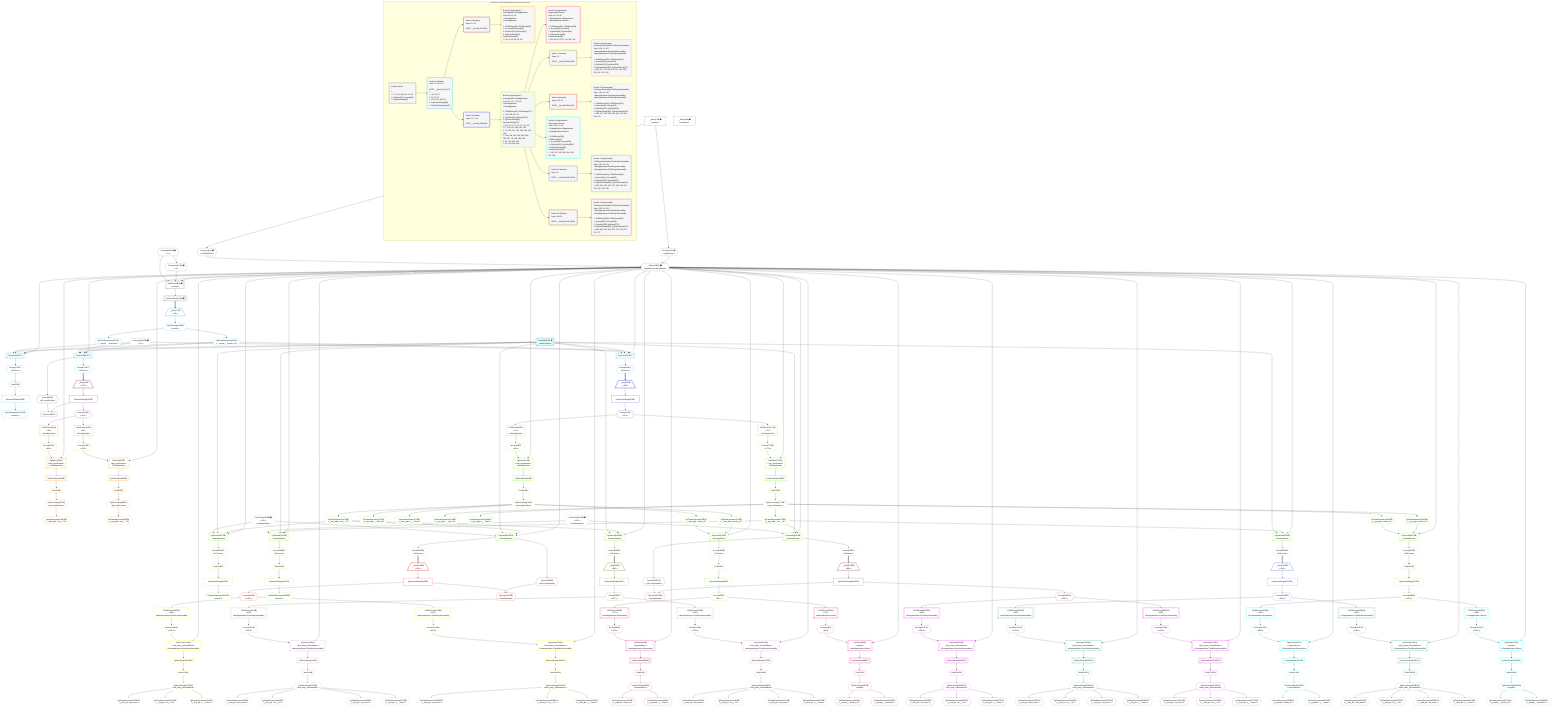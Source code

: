%%{init: {'themeVariables': { 'fontSize': '12px'}}}%%
graph TD
    classDef path fill:#eee,stroke:#000,color:#000
    classDef plan fill:#fff,stroke-width:1px,color:#000
    classDef itemplan fill:#fff,stroke-width:2px,color:#000
    classDef unbatchedplan fill:#dff,stroke-width:1px,color:#000
    classDef sideeffectplan fill:#fcc,stroke-width:2px,color:#000
    classDef bucket fill:#f6f6f6,color:#000,stroke-width:2px,text-align:left


    %% plan dependencies
    PgSelect15[["PgSelect[15∈0] ➊<br />ᐸpeopleᐳ"]]:::plan
    Object12{{"Object[12∈0] ➊<br />ᐸ{pgSettings,withPgClient}ᐳ"}}:::plan
    Connection13{{"Connection[13∈0] ➊<br />ᐸ9ᐳ"}}:::plan
    Constant289{{"Constant[289∈0] ➊<br />ᐸ4ᐳ"}}:::plan
    Object12 -->|rejectNull| PgSelect15
    Connection13 & Constant289 --> PgSelect15
    Constant289 --> Connection13
    Connection25{{"Connection[25∈0] ➊<br />ᐸ21ᐳ"}}:::plan
    Access10{{"Access[10∈0] ➊<br />ᐸ2.pgSettingsᐳ"}}:::plan
    Access11{{"Access[11∈0] ➊<br />ᐸ2.withPgClientᐳ"}}:::plan
    Access10 & Access11 --> Object12
    __Value2["__Value[2∈0] ➊<br />ᐸcontextᐳ"]:::plan
    __Value2 --> Access10
    __Value2 --> Access11
    PgSelectRows16[["PgSelectRows[16∈0] ➊"]]:::plan
    PgSelect15 --> PgSelectRows16
    Lambda26[["Lambda[26∈0] ➊<br />ᐸlimitToTypesᐳ"]]:::unbatchedplan
    __Value4["__Value[4∈0] ➊<br />ᐸrootValueᐳ"]:::plan
    PgUnionAll32[["PgUnionAll[32∈1]"]]:::plan
    PgClassExpression19{{"PgClassExpression[19∈1]<br />ᐸ__people__.”person_id”ᐳ"}}:::plan
    Object12 & PgClassExpression19 & Lambda26 & Connection25 --> PgUnionAll32
    PgUnionAll57[["PgUnionAll[57∈1]"]]:::plan
    Object12 & PgClassExpression19 & Lambda26 & Connection25 --> PgUnionAll57
    PgUnionAll27[["PgUnionAll[27∈1]"]]:::plan
    Object12 & PgClassExpression19 & Lambda26 & Connection25 --> PgUnionAll27
    __Item17[/"__Item[17∈1]<br />ᐸ16ᐳ"\]:::itemplan
    PgSelectRows16 ==> __Item17
    PgSelectSingle18{{"PgSelectSingle[18∈1]<br />ᐸpeopleᐳ"}}:::plan
    __Item17 --> PgSelectSingle18
    PgSelectSingle18 --> PgClassExpression19
    PgClassExpression20{{"PgClassExpression[20∈1]<br />ᐸ__people__.”username”ᐳ"}}:::plan
    PgSelectSingle18 --> PgClassExpression20
    First28{{"First[28∈1]"}}:::plan
    Access278{{"Access[278∈1]<br />ᐸ27.itemsᐳ"}}:::plan
    Access278 --> First28
    PgUnionAllSingle30["PgUnionAllSingle[30∈1]"]:::plan
    First28 --> PgUnionAllSingle30
    PgClassExpression31{{"PgClassExpression[31∈1]<br />ᐸcount(*)ᐳ"}}:::plan
    PgUnionAllSingle30 --> PgClassExpression31
    PgUnionAll27 --> Access278
    Access279{{"Access[279∈1]<br />ᐸ32.itemsᐳ"}}:::plan
    PgUnionAll32 --> Access279
    Access288{{"Access[288∈1]<br />ᐸ57.itemsᐳ"}}:::plan
    PgUnionAll57 --> Access288
    PgCursor37{{"PgCursor[37∈2]"}}:::plan
    PgUnionAllSingle35["PgUnionAllSingle[35∈2]"]:::plan
    Access36{{"Access[36∈2]<br />ᐸ32.cursorDetailsᐳ"}}:::plan
    PgUnionAllSingle35 & Access36 --> PgCursor37
    __Item34[/"__Item[34∈2]<br />ᐸ279ᐳ"\]:::itemplan
    Access279 ==> __Item34
    __Item34 --> PgUnionAllSingle35
    PgUnionAll32 --> Access36
    Access38{{"Access[38∈2]<br />ᐸ35.1ᐳ"}}:::plan
    PgUnionAllSingle35 --> Access38
    PgSelect41[["PgSelect[41∈3]<br />ᐸaws_applicationsᐳ<br />ᐳAwsApplication"]]:::plan
    Access40{{"Access[40∈3]<br />ᐸ39.0ᐳ"}}:::plan
    Object12 & Access40 --> PgSelect41
    PgSelect51[["PgSelect[51∈3]<br />ᐸgcp_applicationsᐳ<br />ᐳGcpApplication"]]:::plan
    Access50{{"Access[50∈3]<br />ᐸ49.0ᐳ"}}:::plan
    Object12 & Access50 --> PgSelect51
    JSONParse39[["JSONParse[39∈3]<br />ᐸ38ᐳ<br />ᐳAwsApplication"]]:::plan
    Access38 --> JSONParse39
    JSONParse39 --> Access40
    First45{{"First[45∈3]"}}:::plan
    PgSelectRows46[["PgSelectRows[46∈3]"]]:::plan
    PgSelectRows46 --> First45
    PgSelect41 --> PgSelectRows46
    PgSelectSingle47{{"PgSelectSingle[47∈3]<br />ᐸaws_applicationsᐳ"}}:::plan
    First45 --> PgSelectSingle47
    PgClassExpression48{{"PgClassExpression[48∈3]<br />ᐸ__aws_appl...ons__.”id”ᐳ"}}:::plan
    PgSelectSingle47 --> PgClassExpression48
    JSONParse49[["JSONParse[49∈3]<br />ᐸ38ᐳ<br />ᐳGcpApplication"]]:::plan
    Access38 --> JSONParse49
    JSONParse49 --> Access50
    First53{{"First[53∈3]"}}:::plan
    PgSelectRows54[["PgSelectRows[54∈3]"]]:::plan
    PgSelectRows54 --> First53
    PgSelect51 --> PgSelectRows54
    PgSelectSingle55{{"PgSelectSingle[55∈3]<br />ᐸgcp_applicationsᐳ"}}:::plan
    First53 --> PgSelectSingle55
    PgClassExpression56{{"PgClassExpression[56∈3]<br />ᐸ__gcp_appl...ons__.”id”ᐳ"}}:::plan
    PgSelectSingle55 --> PgClassExpression56
    __Item59[/"__Item[59∈4]<br />ᐸ288ᐳ"\]:::itemplan
    Access288 ==> __Item59
    PgUnionAllSingle60["PgUnionAllSingle[60∈4]"]:::plan
    __Item59 --> PgUnionAllSingle60
    Access61{{"Access[61∈4]<br />ᐸ60.1ᐳ"}}:::plan
    PgUnionAllSingle60 --> Access61
    PgUnionAll142[["PgUnionAll[142∈5]<br />ᐳAwsApplication"]]:::plan
    PgClassExpression72{{"PgClassExpression[72∈5]<br />ᐸ__aws_appl...ons__.”id”ᐳ"}}:::plan
    Connection135{{"Connection[135∈5] ➊<br />ᐸ133ᐳ<br />ᐳAwsApplication"}}:::plan
    Object12 & PgClassExpression72 & Lambda26 & Connection135 --> PgUnionAll142
    PgUnionAll249[["PgUnionAll[249∈5]<br />ᐳGcpApplication"]]:::plan
    PgClassExpression179{{"PgClassExpression[179∈5]<br />ᐸ__gcp_appl...ons__.”id”ᐳ"}}:::plan
    Connection242{{"Connection[242∈5] ➊<br />ᐸ240ᐳ<br />ᐳGcpApplication"}}:::plan
    Object12 & PgClassExpression179 & Lambda26 & Connection242 --> PgUnionAll249
    PgUnionAll102[["PgUnionAll[102∈5]<br />ᐳAwsApplication"]]:::plan
    Object12 & PgClassExpression72 & Lambda26 --> PgUnionAll102
    PgUnionAll209[["PgUnionAll[209∈5]<br />ᐳGcpApplication"]]:::plan
    Object12 & PgClassExpression179 & Lambda26 --> PgUnionAll209
    PgUnionAll137[["PgUnionAll[137∈5]<br />ᐳAwsApplication"]]:::plan
    Object12 & PgClassExpression72 & Lambda26 & Connection135 --> PgUnionAll137
    PgUnionAll244[["PgUnionAll[244∈5]<br />ᐳGcpApplication"]]:::plan
    Object12 & PgClassExpression179 & Lambda26 & Connection242 --> PgUnionAll244
    PgUnionAll76[["PgUnionAll[76∈5]<br />ᐳAwsApplication"]]:::plan
    PgClassExpression74{{"PgClassExpression[74∈5]<br />ᐸ__aws_appl...person_id”ᐳ"}}:::plan
    PgClassExpression75{{"PgClassExpression[75∈5]<br />ᐸ__aws_appl...zation_id”ᐳ"}}:::plan
    Object12 & PgClassExpression74 & PgClassExpression75 --> PgUnionAll76
    PgUnionAll183[["PgUnionAll[183∈5]<br />ᐳGcpApplication"]]:::plan
    PgClassExpression181{{"PgClassExpression[181∈5]<br />ᐸ__gcp_appl...person_id”ᐳ"}}:::plan
    PgClassExpression182{{"PgClassExpression[182∈5]<br />ᐸ__gcp_appl...zation_id”ᐳ"}}:::plan
    Object12 & PgClassExpression181 & PgClassExpression182 --> PgUnionAll183
    PgSelect64[["PgSelect[64∈5]<br />ᐸaws_applicationsᐳ<br />ᐳAwsApplication"]]:::plan
    Access63{{"Access[63∈5]<br />ᐸ62.0ᐳ"}}:::plan
    Object12 & Access63 --> PgSelect64
    PgSelect173[["PgSelect[173∈5]<br />ᐸgcp_applicationsᐳ<br />ᐳGcpApplication"]]:::plan
    Access172{{"Access[172∈5]<br />ᐸ171.0ᐳ"}}:::plan
    Object12 & Access172 --> PgSelect173
    JSONParse62[["JSONParse[62∈5]<br />ᐸ61ᐳ<br />ᐳAwsApplication"]]:::plan
    Access61 --> JSONParse62
    JSONParse62 --> Access63
    First68{{"First[68∈5]"}}:::plan
    PgSelectRows69[["PgSelectRows[69∈5]"]]:::plan
    PgSelectRows69 --> First68
    PgSelect64 --> PgSelectRows69
    PgSelectSingle70{{"PgSelectSingle[70∈5]<br />ᐸaws_applicationsᐳ"}}:::plan
    First68 --> PgSelectSingle70
    PgClassExpression71{{"PgClassExpression[71∈5]<br />ᐸ__aws_appl..._.”aws_id”ᐳ"}}:::plan
    PgSelectSingle70 --> PgClassExpression71
    PgSelectSingle70 --> PgClassExpression72
    PgClassExpression73{{"PgClassExpression[73∈5]<br />ᐸ__aws_appl...s__.”name”ᐳ"}}:::plan
    PgSelectSingle70 --> PgClassExpression73
    PgSelectSingle70 --> PgClassExpression74
    PgSelectSingle70 --> PgClassExpression75
    First78{{"First[78∈5]"}}:::plan
    Access283{{"Access[283∈5]<br />ᐸ76.itemsᐳ"}}:::plan
    Access283 --> First78
    PgUnionAllSingle80["PgUnionAllSingle[80∈5]"]:::plan
    First78 --> PgUnionAllSingle80
    Access81{{"Access[81∈5]<br />ᐸ80.1ᐳ"}}:::plan
    PgUnionAllSingle80 --> Access81
    First138{{"First[138∈5]"}}:::plan
    Access281{{"Access[281∈5]<br />ᐸ137.itemsᐳ"}}:::plan
    Access281 --> First138
    PgUnionAllSingle140["PgUnionAllSingle[140∈5]"]:::plan
    First138 --> PgUnionAllSingle140
    PgClassExpression141{{"PgClassExpression[141∈5]<br />ᐸcount(*)ᐳ"}}:::plan
    PgUnionAllSingle140 --> PgClassExpression141
    JSONParse171[["JSONParse[171∈5]<br />ᐸ61ᐳ<br />ᐳGcpApplication"]]:::plan
    Access61 --> JSONParse171
    JSONParse171 --> Access172
    First175{{"First[175∈5]"}}:::plan
    PgSelectRows176[["PgSelectRows[176∈5]"]]:::plan
    PgSelectRows176 --> First175
    PgSelect173 --> PgSelectRows176
    PgSelectSingle177{{"PgSelectSingle[177∈5]<br />ᐸgcp_applicationsᐳ"}}:::plan
    First175 --> PgSelectSingle177
    PgClassExpression178{{"PgClassExpression[178∈5]<br />ᐸ__gcp_appl..._.”gcp_id”ᐳ"}}:::plan
    PgSelectSingle177 --> PgClassExpression178
    PgSelectSingle177 --> PgClassExpression179
    PgClassExpression180{{"PgClassExpression[180∈5]<br />ᐸ__gcp_appl...s__.”name”ᐳ"}}:::plan
    PgSelectSingle177 --> PgClassExpression180
    PgSelectSingle177 --> PgClassExpression181
    PgSelectSingle177 --> PgClassExpression182
    First185{{"First[185∈5]"}}:::plan
    Access287{{"Access[287∈5]<br />ᐸ183.itemsᐳ"}}:::plan
    Access287 --> First185
    PgUnionAllSingle187["PgUnionAllSingle[187∈5]"]:::plan
    First185 --> PgUnionAllSingle187
    Access188{{"Access[188∈5]<br />ᐸ187.1ᐳ"}}:::plan
    PgUnionAllSingle187 --> Access188
    First245{{"First[245∈5]"}}:::plan
    Access285{{"Access[285∈5]<br />ᐸ244.itemsᐳ"}}:::plan
    Access285 --> First245
    PgUnionAllSingle247["PgUnionAllSingle[247∈5]"]:::plan
    First245 --> PgUnionAllSingle247
    PgClassExpression248{{"PgClassExpression[248∈5]<br />ᐸcount(*)ᐳ"}}:::plan
    PgUnionAllSingle247 --> PgClassExpression248
    Access280{{"Access[280∈5]<br />ᐸ102.itemsᐳ"}}:::plan
    PgUnionAll102 --> Access280
    PgUnionAll137 --> Access281
    Access282{{"Access[282∈5]<br />ᐸ142.itemsᐳ"}}:::plan
    PgUnionAll142 --> Access282
    PgUnionAll76 --> Access283
    Access284{{"Access[284∈5]<br />ᐸ209.itemsᐳ"}}:::plan
    PgUnionAll209 --> Access284
    PgUnionAll244 --> Access285
    Access286{{"Access[286∈5]<br />ᐸ249.itemsᐳ"}}:::plan
    PgUnionAll249 --> Access286
    PgUnionAll183 --> Access287
    PgSelect84[["PgSelect[84∈6]<br />ᐸorganizationsᐳ<br />ᐳAwsApplicationᐳOrganization"]]:::plan
    Access83{{"Access[83∈6]<br />ᐸ82.0ᐳ"}}:::plan
    Object12 & Access83 --> PgSelect84
    PgSelect95[["PgSelect[95∈6]<br />ᐸpeopleᐳ<br />ᐳAwsApplicationᐳPerson"]]:::plan
    Access94{{"Access[94∈6]<br />ᐸ93.0ᐳ"}}:::plan
    Object12 & Access94 --> PgSelect95
    JSONParse82[["JSONParse[82∈6]<br />ᐸ81ᐳ<br />ᐳAwsApplicationᐳOrganization"]]:::plan
    Access81 --> JSONParse82
    JSONParse82 --> Access83
    First88{{"First[88∈6]"}}:::plan
    PgSelectRows89[["PgSelectRows[89∈6]"]]:::plan
    PgSelectRows89 --> First88
    PgSelect84 --> PgSelectRows89
    PgSelectSingle90{{"PgSelectSingle[90∈6]<br />ᐸorganizationsᐳ"}}:::plan
    First88 --> PgSelectSingle90
    PgClassExpression91{{"PgClassExpression[91∈6]<br />ᐸ__organiza...zation_id”ᐳ"}}:::plan
    PgSelectSingle90 --> PgClassExpression91
    PgClassExpression92{{"PgClassExpression[92∈6]<br />ᐸ__organiza...s__.”name”ᐳ"}}:::plan
    PgSelectSingle90 --> PgClassExpression92
    JSONParse93[["JSONParse[93∈6]<br />ᐸ81ᐳ<br />ᐳAwsApplicationᐳPerson"]]:::plan
    Access81 --> JSONParse93
    JSONParse93 --> Access94
    First97{{"First[97∈6]"}}:::plan
    PgSelectRows98[["PgSelectRows[98∈6]"]]:::plan
    PgSelectRows98 --> First97
    PgSelect95 --> PgSelectRows98
    PgSelectSingle99{{"PgSelectSingle[99∈6]<br />ᐸpeopleᐳ"}}:::plan
    First97 --> PgSelectSingle99
    PgClassExpression100{{"PgClassExpression[100∈6]<br />ᐸ__people__.”person_id”ᐳ"}}:::plan
    PgSelectSingle99 --> PgClassExpression100
    PgClassExpression101{{"PgClassExpression[101∈6]<br />ᐸ__people__.”username”ᐳ"}}:::plan
    PgSelectSingle99 --> PgClassExpression101
    __Item106[/"__Item[106∈7]<br />ᐸ280ᐳ"\]:::itemplan
    Access280 ==> __Item106
    PgUnionAllSingle107["PgUnionAllSingle[107∈7]"]:::plan
    __Item106 --> PgUnionAllSingle107
    Access108{{"Access[108∈7]<br />ᐸ107.1ᐳ"}}:::plan
    PgUnionAllSingle107 --> Access108
    PgSelect111[["PgSelect[111∈8]<br />ᐸfirst_party_vulnerabilitiesᐳ<br />ᐳAwsApplicationᐳFirstPartyVulnerability"]]:::plan
    Access110{{"Access[110∈8]<br />ᐸ109.0ᐳ"}}:::plan
    Object12 & Access110 --> PgSelect111
    PgSelect124[["PgSelect[124∈8]<br />ᐸthird_party_vulnerabilitiesᐳ<br />ᐳAwsApplicationᐳThirdPartyVulnerability"]]:::plan
    Access123{{"Access[123∈8]<br />ᐸ122.0ᐳ"}}:::plan
    Object12 & Access123 --> PgSelect124
    JSONParse109[["JSONParse[109∈8]<br />ᐸ108ᐳ<br />ᐳAwsApplicationᐳFirstPartyVulnerability"]]:::plan
    Access108 --> JSONParse109
    JSONParse109 --> Access110
    First115{{"First[115∈8]"}}:::plan
    PgSelectRows116[["PgSelectRows[116∈8]"]]:::plan
    PgSelectRows116 --> First115
    PgSelect111 --> PgSelectRows116
    PgSelectSingle117{{"PgSelectSingle[117∈8]<br />ᐸfirst_party_vulnerabilitiesᐳ"}}:::plan
    First115 --> PgSelectSingle117
    PgClassExpression118{{"PgClassExpression[118∈8]<br />ᐸ__first_pa...team_name”ᐳ"}}:::plan
    PgSelectSingle117 --> PgClassExpression118
    PgClassExpression119{{"PgClassExpression[119∈8]<br />ᐸ__first_pa...ies__.”id”ᐳ"}}:::plan
    PgSelectSingle117 --> PgClassExpression119
    PgClassExpression120{{"PgClassExpression[120∈8]<br />ᐸ__first_pa...vss_score”ᐳ"}}:::plan
    PgSelectSingle117 --> PgClassExpression120
    PgClassExpression121{{"PgClassExpression[121∈8]<br />ᐸ__first_pa...s__.”name”ᐳ"}}:::plan
    PgSelectSingle117 --> PgClassExpression121
    JSONParse122[["JSONParse[122∈8]<br />ᐸ108ᐳ<br />ᐳAwsApplicationᐳThirdPartyVulnerability"]]:::plan
    Access108 --> JSONParse122
    JSONParse122 --> Access123
    First126{{"First[126∈8]"}}:::plan
    PgSelectRows127[["PgSelectRows[127∈8]"]]:::plan
    PgSelectRows127 --> First126
    PgSelect124 --> PgSelectRows127
    PgSelectSingle128{{"PgSelectSingle[128∈8]<br />ᐸthird_party_vulnerabilitiesᐳ"}}:::plan
    First126 --> PgSelectSingle128
    PgClassExpression129{{"PgClassExpression[129∈8]<br />ᐸ__third_pa...ndor_name”ᐳ"}}:::plan
    PgSelectSingle128 --> PgClassExpression129
    PgClassExpression130{{"PgClassExpression[130∈8]<br />ᐸ__third_pa...ies__.”id”ᐳ"}}:::plan
    PgSelectSingle128 --> PgClassExpression130
    PgClassExpression131{{"PgClassExpression[131∈8]<br />ᐸ__third_pa...vss_score”ᐳ"}}:::plan
    PgSelectSingle128 --> PgClassExpression131
    PgClassExpression132{{"PgClassExpression[132∈8]<br />ᐸ__third_pa...s__.”name”ᐳ"}}:::plan
    PgSelectSingle128 --> PgClassExpression132
    PgCursor147{{"PgCursor[147∈9]<br />ᐳAwsApplication"}}:::plan
    PgUnionAllSingle145["PgUnionAllSingle[145∈9]"]:::plan
    Access146{{"Access[146∈9]<br />ᐸ142.cursorDetailsᐳ"}}:::plan
    PgUnionAllSingle145 & Access146 --> PgCursor147
    __Item144[/"__Item[144∈9]<br />ᐸ282ᐳ"\]:::itemplan
    Access282 ==> __Item144
    __Item144 --> PgUnionAllSingle145
    PgUnionAll142 --> Access146
    Access148{{"Access[148∈9]<br />ᐸ145.1ᐳ"}}:::plan
    PgUnionAllSingle145 --> Access148
    PgSelect151[["PgSelect[151∈10]<br />ᐸfirst_party_vulnerabilitiesᐳ<br />ᐳAwsApplicationᐳFirstPartyVulnerability"]]:::plan
    Access150{{"Access[150∈10]<br />ᐸ149.0ᐳ"}}:::plan
    Object12 & Access150 --> PgSelect151
    PgSelect163[["PgSelect[163∈10]<br />ᐸthird_party_vulnerabilitiesᐳ<br />ᐳAwsApplicationᐳThirdPartyVulnerability"]]:::plan
    Access162{{"Access[162∈10]<br />ᐸ161.0ᐳ"}}:::plan
    Object12 & Access162 --> PgSelect163
    JSONParse149[["JSONParse[149∈10]<br />ᐸ148ᐳ<br />ᐳAwsApplicationᐳFirstPartyVulnerability"]]:::plan
    Access148 --> JSONParse149
    JSONParse149 --> Access150
    First155{{"First[155∈10]"}}:::plan
    PgSelectRows156[["PgSelectRows[156∈10]"]]:::plan
    PgSelectRows156 --> First155
    PgSelect151 --> PgSelectRows156
    PgSelectSingle157{{"PgSelectSingle[157∈10]<br />ᐸfirst_party_vulnerabilitiesᐳ"}}:::plan
    First155 --> PgSelectSingle157
    PgClassExpression158{{"PgClassExpression[158∈10]<br />ᐸ__first_pa...vss_score”ᐳ"}}:::plan
    PgSelectSingle157 --> PgClassExpression158
    PgClassExpression159{{"PgClassExpression[159∈10]<br />ᐸ__first_pa...ies__.”id”ᐳ"}}:::plan
    PgSelectSingle157 --> PgClassExpression159
    PgClassExpression160{{"PgClassExpression[160∈10]<br />ᐸ__first_pa...s__.”name”ᐳ"}}:::plan
    PgSelectSingle157 --> PgClassExpression160
    JSONParse161[["JSONParse[161∈10]<br />ᐸ148ᐳ<br />ᐳAwsApplicationᐳThirdPartyVulnerability"]]:::plan
    Access148 --> JSONParse161
    JSONParse161 --> Access162
    First165{{"First[165∈10]"}}:::plan
    PgSelectRows166[["PgSelectRows[166∈10]"]]:::plan
    PgSelectRows166 --> First165
    PgSelect163 --> PgSelectRows166
    PgSelectSingle167{{"PgSelectSingle[167∈10]<br />ᐸthird_party_vulnerabilitiesᐳ"}}:::plan
    First165 --> PgSelectSingle167
    PgClassExpression168{{"PgClassExpression[168∈10]<br />ᐸ__third_pa...vss_score”ᐳ"}}:::plan
    PgSelectSingle167 --> PgClassExpression168
    PgClassExpression169{{"PgClassExpression[169∈10]<br />ᐸ__third_pa...ies__.”id”ᐳ"}}:::plan
    PgSelectSingle167 --> PgClassExpression169
    PgClassExpression170{{"PgClassExpression[170∈10]<br />ᐸ__third_pa...s__.”name”ᐳ"}}:::plan
    PgSelectSingle167 --> PgClassExpression170
    PgSelect191[["PgSelect[191∈11]<br />ᐸorganizationsᐳ<br />ᐳGcpApplicationᐳOrganization"]]:::plan
    Access190{{"Access[190∈11]<br />ᐸ189.0ᐳ"}}:::plan
    Object12 & Access190 --> PgSelect191
    PgSelect202[["PgSelect[202∈11]<br />ᐸpeopleᐳ<br />ᐳGcpApplicationᐳPerson"]]:::plan
    Access201{{"Access[201∈11]<br />ᐸ200.0ᐳ"}}:::plan
    Object12 & Access201 --> PgSelect202
    JSONParse189[["JSONParse[189∈11]<br />ᐸ188ᐳ<br />ᐳGcpApplicationᐳOrganization"]]:::plan
    Access188 --> JSONParse189
    JSONParse189 --> Access190
    First195{{"First[195∈11]"}}:::plan
    PgSelectRows196[["PgSelectRows[196∈11]"]]:::plan
    PgSelectRows196 --> First195
    PgSelect191 --> PgSelectRows196
    PgSelectSingle197{{"PgSelectSingle[197∈11]<br />ᐸorganizationsᐳ"}}:::plan
    First195 --> PgSelectSingle197
    PgClassExpression198{{"PgClassExpression[198∈11]<br />ᐸ__organiza...zation_id”ᐳ"}}:::plan
    PgSelectSingle197 --> PgClassExpression198
    PgClassExpression199{{"PgClassExpression[199∈11]<br />ᐸ__organiza...s__.”name”ᐳ"}}:::plan
    PgSelectSingle197 --> PgClassExpression199
    JSONParse200[["JSONParse[200∈11]<br />ᐸ188ᐳ<br />ᐳGcpApplicationᐳPerson"]]:::plan
    Access188 --> JSONParse200
    JSONParse200 --> Access201
    First204{{"First[204∈11]"}}:::plan
    PgSelectRows205[["PgSelectRows[205∈11]"]]:::plan
    PgSelectRows205 --> First204
    PgSelect202 --> PgSelectRows205
    PgSelectSingle206{{"PgSelectSingle[206∈11]<br />ᐸpeopleᐳ"}}:::plan
    First204 --> PgSelectSingle206
    PgClassExpression207{{"PgClassExpression[207∈11]<br />ᐸ__people__.”person_id”ᐳ"}}:::plan
    PgSelectSingle206 --> PgClassExpression207
    PgClassExpression208{{"PgClassExpression[208∈11]<br />ᐸ__people__.”username”ᐳ"}}:::plan
    PgSelectSingle206 --> PgClassExpression208
    __Item213[/"__Item[213∈12]<br />ᐸ284ᐳ"\]:::itemplan
    Access284 ==> __Item213
    PgUnionAllSingle214["PgUnionAllSingle[214∈12]"]:::plan
    __Item213 --> PgUnionAllSingle214
    Access215{{"Access[215∈12]<br />ᐸ214.1ᐳ"}}:::plan
    PgUnionAllSingle214 --> Access215
    PgSelect218[["PgSelect[218∈13]<br />ᐸfirst_party_vulnerabilitiesᐳ<br />ᐳGcpApplicationᐳFirstPartyVulnerability"]]:::plan
    Access217{{"Access[217∈13]<br />ᐸ216.0ᐳ"}}:::plan
    Object12 & Access217 --> PgSelect218
    PgSelect231[["PgSelect[231∈13]<br />ᐸthird_party_vulnerabilitiesᐳ<br />ᐳGcpApplicationᐳThirdPartyVulnerability"]]:::plan
    Access230{{"Access[230∈13]<br />ᐸ229.0ᐳ"}}:::plan
    Object12 & Access230 --> PgSelect231
    JSONParse216[["JSONParse[216∈13]<br />ᐸ215ᐳ<br />ᐳGcpApplicationᐳFirstPartyVulnerability"]]:::plan
    Access215 --> JSONParse216
    JSONParse216 --> Access217
    First222{{"First[222∈13]"}}:::plan
    PgSelectRows223[["PgSelectRows[223∈13]"]]:::plan
    PgSelectRows223 --> First222
    PgSelect218 --> PgSelectRows223
    PgSelectSingle224{{"PgSelectSingle[224∈13]<br />ᐸfirst_party_vulnerabilitiesᐳ"}}:::plan
    First222 --> PgSelectSingle224
    PgClassExpression225{{"PgClassExpression[225∈13]<br />ᐸ__first_pa...team_name”ᐳ"}}:::plan
    PgSelectSingle224 --> PgClassExpression225
    PgClassExpression226{{"PgClassExpression[226∈13]<br />ᐸ__first_pa...ies__.”id”ᐳ"}}:::plan
    PgSelectSingle224 --> PgClassExpression226
    PgClassExpression227{{"PgClassExpression[227∈13]<br />ᐸ__first_pa...vss_score”ᐳ"}}:::plan
    PgSelectSingle224 --> PgClassExpression227
    PgClassExpression228{{"PgClassExpression[228∈13]<br />ᐸ__first_pa...s__.”name”ᐳ"}}:::plan
    PgSelectSingle224 --> PgClassExpression228
    JSONParse229[["JSONParse[229∈13]<br />ᐸ215ᐳ<br />ᐳGcpApplicationᐳThirdPartyVulnerability"]]:::plan
    Access215 --> JSONParse229
    JSONParse229 --> Access230
    First233{{"First[233∈13]"}}:::plan
    PgSelectRows234[["PgSelectRows[234∈13]"]]:::plan
    PgSelectRows234 --> First233
    PgSelect231 --> PgSelectRows234
    PgSelectSingle235{{"PgSelectSingle[235∈13]<br />ᐸthird_party_vulnerabilitiesᐳ"}}:::plan
    First233 --> PgSelectSingle235
    PgClassExpression236{{"PgClassExpression[236∈13]<br />ᐸ__third_pa...ndor_name”ᐳ"}}:::plan
    PgSelectSingle235 --> PgClassExpression236
    PgClassExpression237{{"PgClassExpression[237∈13]<br />ᐸ__third_pa...ies__.”id”ᐳ"}}:::plan
    PgSelectSingle235 --> PgClassExpression237
    PgClassExpression238{{"PgClassExpression[238∈13]<br />ᐸ__third_pa...vss_score”ᐳ"}}:::plan
    PgSelectSingle235 --> PgClassExpression238
    PgClassExpression239{{"PgClassExpression[239∈13]<br />ᐸ__third_pa...s__.”name”ᐳ"}}:::plan
    PgSelectSingle235 --> PgClassExpression239
    PgCursor254{{"PgCursor[254∈14]<br />ᐳGcpApplication"}}:::plan
    PgUnionAllSingle252["PgUnionAllSingle[252∈14]"]:::plan
    Access253{{"Access[253∈14]<br />ᐸ249.cursorDetailsᐳ"}}:::plan
    PgUnionAllSingle252 & Access253 --> PgCursor254
    __Item251[/"__Item[251∈14]<br />ᐸ286ᐳ"\]:::itemplan
    Access286 ==> __Item251
    __Item251 --> PgUnionAllSingle252
    PgUnionAll249 --> Access253
    Access255{{"Access[255∈14]<br />ᐸ252.1ᐳ"}}:::plan
    PgUnionAllSingle252 --> Access255
    PgSelect258[["PgSelect[258∈15]<br />ᐸfirst_party_vulnerabilitiesᐳ<br />ᐳGcpApplicationᐳFirstPartyVulnerability"]]:::plan
    Access257{{"Access[257∈15]<br />ᐸ256.0ᐳ"}}:::plan
    Object12 & Access257 --> PgSelect258
    PgSelect270[["PgSelect[270∈15]<br />ᐸthird_party_vulnerabilitiesᐳ<br />ᐳGcpApplicationᐳThirdPartyVulnerability"]]:::plan
    Access269{{"Access[269∈15]<br />ᐸ268.0ᐳ"}}:::plan
    Object12 & Access269 --> PgSelect270
    JSONParse256[["JSONParse[256∈15]<br />ᐸ255ᐳ<br />ᐳGcpApplicationᐳFirstPartyVulnerability"]]:::plan
    Access255 --> JSONParse256
    JSONParse256 --> Access257
    First262{{"First[262∈15]"}}:::plan
    PgSelectRows263[["PgSelectRows[263∈15]"]]:::plan
    PgSelectRows263 --> First262
    PgSelect258 --> PgSelectRows263
    PgSelectSingle264{{"PgSelectSingle[264∈15]<br />ᐸfirst_party_vulnerabilitiesᐳ"}}:::plan
    First262 --> PgSelectSingle264
    PgClassExpression265{{"PgClassExpression[265∈15]<br />ᐸ__first_pa...vss_score”ᐳ"}}:::plan
    PgSelectSingle264 --> PgClassExpression265
    PgClassExpression266{{"PgClassExpression[266∈15]<br />ᐸ__first_pa...ies__.”id”ᐳ"}}:::plan
    PgSelectSingle264 --> PgClassExpression266
    PgClassExpression267{{"PgClassExpression[267∈15]<br />ᐸ__first_pa...s__.”name”ᐳ"}}:::plan
    PgSelectSingle264 --> PgClassExpression267
    JSONParse268[["JSONParse[268∈15]<br />ᐸ255ᐳ<br />ᐳGcpApplicationᐳThirdPartyVulnerability"]]:::plan
    Access255 --> JSONParse268
    JSONParse268 --> Access269
    First272{{"First[272∈15]"}}:::plan
    PgSelectRows273[["PgSelectRows[273∈15]"]]:::plan
    PgSelectRows273 --> First272
    PgSelect270 --> PgSelectRows273
    PgSelectSingle274{{"PgSelectSingle[274∈15]<br />ᐸthird_party_vulnerabilitiesᐳ"}}:::plan
    First272 --> PgSelectSingle274
    PgClassExpression275{{"PgClassExpression[275∈15]<br />ᐸ__third_pa...vss_score”ᐳ"}}:::plan
    PgSelectSingle274 --> PgClassExpression275
    PgClassExpression276{{"PgClassExpression[276∈15]<br />ᐸ__third_pa...ies__.”id”ᐳ"}}:::plan
    PgSelectSingle274 --> PgClassExpression276
    PgClassExpression277{{"PgClassExpression[277∈15]<br />ᐸ__third_pa...s__.”name”ᐳ"}}:::plan
    PgSelectSingle274 --> PgClassExpression277

    %% define steps

    subgraph "Buckets for queries/polymorphic/person-app-vulns"
    Bucket0("Bucket 0 (root)<br /><br />1: <br />ᐳ: 7, 10, 11, 289, 12, 13, 25<br />2: PgSelect[15], Lambda[26]<br />3: PgSelectRows[16]"):::bucket
    classDef bucket0 stroke:#696969
    class Bucket0,__Value2,__Value4,Access10,Access11,Object12,Connection13,PgSelect15,PgSelectRows16,Connection25,Lambda26,Constant289 bucket0
    Bucket1("Bucket 1 (listItem)<br />Deps: 12, 26, 25, 7<br /><br />ROOT __Item{1}ᐸ16ᐳ[17]<br />1: <br />ᐳ: 18, 19, 20<br />2: 27, 32, 57<br />ᐳ: 278, 279, 288, 28<br />3: PgUnionAllSingle[30]<br />ᐳ: PgClassExpression[31]"):::bucket
    classDef bucket1 stroke:#00bfff
    class Bucket1,__Item17,PgSelectSingle18,PgClassExpression19,PgClassExpression20,PgUnionAll27,First28,PgUnionAllSingle30,PgClassExpression31,PgUnionAll32,PgUnionAll57,Access278,Access279,Access288 bucket1
    Bucket2("Bucket 2 (listItem)<br />Deps: 32, 12<br /><br />ROOT __Item{2}ᐸ279ᐳ[34]"):::bucket
    classDef bucket2 stroke:#7f007f
    class Bucket2,__Item34,PgUnionAllSingle35,Access36,PgCursor37,Access38 bucket2
    Bucket3("Bucket 3 (polymorphic)<br />AwsApplication,GcpApplication<br />Deps: 38, 12, 35<br />ᐳAwsApplication<br />ᐳGcpApplication<br /><br />1: JSONParse[39], JSONParse[49]<br />ᐳ: Access[40], Access[50]<br />2: PgSelect[41], PgSelect[51]<br />3: PgSelectRows[46], PgSelectRows[54]<br />ᐳ: 45, 47, 48, 53, 55, 56"):::bucket
    classDef bucket3 stroke:#ffa500
    class Bucket3,JSONParse39,Access40,PgSelect41,First45,PgSelectRows46,PgSelectSingle47,PgClassExpression48,JSONParse49,Access50,PgSelect51,First53,PgSelectRows54,PgSelectSingle55,PgClassExpression56 bucket3
    Bucket4("Bucket 4 (listItem)<br />Deps: 12, 7, 26<br /><br />ROOT __Item{4}ᐸ288ᐳ[59]"):::bucket
    classDef bucket4 stroke:#0000ff
    class Bucket4,__Item59,PgUnionAllSingle60,Access61 bucket4
    Bucket5("Bucket 5 (polymorphic)<br />AwsApplication,GcpApplication<br />Deps: 61, 12, 7, 26, 60<br />ᐳAwsApplication<br />ᐳGcpApplication<br /><br />1: JSONParse[62], JSONParse[171]<br />ᐳ: 135, 242, 63, 172<br />2: PgSelect[64], PgSelect[173]<br />3: PgSelectRows[69], PgSelectRows[176]<br />ᐳ: 68, 70, 71, 72, 73, 74, 75, 175, 177, 178, 179, 180, 181, 182<br />4: 76, 102, 137, 142, 183, 209, 244, 249<br />ᐳ: 280, 281, 282, 283, 284, 285, 286, 287, 78, 138, 185, 245<br />5: 80, 140, 187, 247<br />ᐳ: 81, 141, 188, 248"):::bucket
    classDef bucket5 stroke:#7fff00
    class Bucket5,JSONParse62,Access63,PgSelect64,First68,PgSelectRows69,PgSelectSingle70,PgClassExpression71,PgClassExpression72,PgClassExpression73,PgClassExpression74,PgClassExpression75,PgUnionAll76,First78,PgUnionAllSingle80,Access81,PgUnionAll102,Connection135,PgUnionAll137,First138,PgUnionAllSingle140,PgClassExpression141,PgUnionAll142,JSONParse171,Access172,PgSelect173,First175,PgSelectRows176,PgSelectSingle177,PgClassExpression178,PgClassExpression179,PgClassExpression180,PgClassExpression181,PgClassExpression182,PgUnionAll183,First185,PgUnionAllSingle187,Access188,PgUnionAll209,Connection242,PgUnionAll244,First245,PgUnionAllSingle247,PgClassExpression248,PgUnionAll249,Access280,Access281,Access282,Access283,Access284,Access285,Access286,Access287 bucket5
    Bucket6("Bucket 6 (polymorphic)<br />Organization,Person<br />Deps: 81, 12, 80<br />ᐳAwsApplicationᐳOrganization<br />ᐳAwsApplicationᐳPerson<br /><br />1: JSONParse[82], JSONParse[93]<br />ᐳ: Access[83], Access[94]<br />2: PgSelect[84], PgSelect[95]<br />3: PgSelectRows[89], PgSelectRows[98]<br />ᐳ: 88, 90, 91, 92, 97, 99, 100, 101"):::bucket
    classDef bucket6 stroke:#ff1493
    class Bucket6,JSONParse82,Access83,PgSelect84,First88,PgSelectRows89,PgSelectSingle90,PgClassExpression91,PgClassExpression92,JSONParse93,Access94,PgSelect95,First97,PgSelectRows98,PgSelectSingle99,PgClassExpression100,PgClassExpression101 bucket6
    Bucket7("Bucket 7 (listItem)<br />Deps: 12<br /><br />ROOT __Item{7}ᐸ280ᐳ[106]"):::bucket
    classDef bucket7 stroke:#808000
    class Bucket7,__Item106,PgUnionAllSingle107,Access108 bucket7
    Bucket8("Bucket 8 (polymorphic)<br />FirstPartyVulnerability,ThirdPartyVulnerability<br />Deps: 108, 12, 107<br />ᐳAwsApplicationᐳFirstPartyVulnerability<br />ᐳAwsApplicationᐳThirdPartyVulnerability<br /><br />1: JSONParse[109], JSONParse[122]<br />ᐳ: Access[110], Access[123]<br />2: PgSelect[111], PgSelect[124]<br />3: PgSelectRows[116], PgSelectRows[127]<br />ᐳ: 115, 117, 118, 119, 120, 121, 126, 128, 129, 130, 131, 132"):::bucket
    classDef bucket8 stroke:#dda0dd
    class Bucket8,JSONParse109,Access110,PgSelect111,First115,PgSelectRows116,PgSelectSingle117,PgClassExpression118,PgClassExpression119,PgClassExpression120,PgClassExpression121,JSONParse122,Access123,PgSelect124,First126,PgSelectRows127,PgSelectSingle128,PgClassExpression129,PgClassExpression130,PgClassExpression131,PgClassExpression132 bucket8
    Bucket9("Bucket 9 (listItem)<br />Deps: 142, 12<br /><br />ROOT __Item{9}ᐸ282ᐳ[144]"):::bucket
    classDef bucket9 stroke:#ff0000
    class Bucket9,__Item144,PgUnionAllSingle145,Access146,PgCursor147,Access148 bucket9
    Bucket10("Bucket 10 (polymorphic)<br />FirstPartyVulnerability,ThirdPartyVulnerability<br />Deps: 148, 12, 145<br />ᐳAwsApplicationᐳFirstPartyVulnerability<br />ᐳAwsApplicationᐳThirdPartyVulnerability<br /><br />1: JSONParse[149], JSONParse[161]<br />ᐳ: Access[150], Access[162]<br />2: PgSelect[151], PgSelect[163]<br />3: PgSelectRows[156], PgSelectRows[166]<br />ᐳ: 155, 157, 158, 159, 160, 165, 167, 168, 169, 170"):::bucket
    classDef bucket10 stroke:#ffff00
    class Bucket10,JSONParse149,Access150,PgSelect151,First155,PgSelectRows156,PgSelectSingle157,PgClassExpression158,PgClassExpression159,PgClassExpression160,JSONParse161,Access162,PgSelect163,First165,PgSelectRows166,PgSelectSingle167,PgClassExpression168,PgClassExpression169,PgClassExpression170 bucket10
    Bucket11("Bucket 11 (polymorphic)<br />Organization,Person<br />Deps: 188, 12, 187<br />ᐳGcpApplicationᐳOrganization<br />ᐳGcpApplicationᐳPerson<br /><br />1: JSONParse[189], JSONParse[200]<br />ᐳ: Access[190], Access[201]<br />2: PgSelect[191], PgSelect[202]<br />3: PgSelectRows[196], PgSelectRows[205]<br />ᐳ: 195, 197, 198, 199, 204, 206, 207, 208"):::bucket
    classDef bucket11 stroke:#00ffff
    class Bucket11,JSONParse189,Access190,PgSelect191,First195,PgSelectRows196,PgSelectSingle197,PgClassExpression198,PgClassExpression199,JSONParse200,Access201,PgSelect202,First204,PgSelectRows205,PgSelectSingle206,PgClassExpression207,PgClassExpression208 bucket11
    Bucket12("Bucket 12 (listItem)<br />Deps: 12<br /><br />ROOT __Item{12}ᐸ284ᐳ[213]"):::bucket
    classDef bucket12 stroke:#4169e1
    class Bucket12,__Item213,PgUnionAllSingle214,Access215 bucket12
    Bucket13("Bucket 13 (polymorphic)<br />FirstPartyVulnerability,ThirdPartyVulnerability<br />Deps: 215, 12, 214<br />ᐳGcpApplicationᐳFirstPartyVulnerability<br />ᐳGcpApplicationᐳThirdPartyVulnerability<br /><br />1: JSONParse[216], JSONParse[229]<br />ᐳ: Access[217], Access[230]<br />2: PgSelect[218], PgSelect[231]<br />3: PgSelectRows[223], PgSelectRows[234]<br />ᐳ: 222, 224, 225, 226, 227, 228, 233, 235, 236, 237, 238, 239"):::bucket
    classDef bucket13 stroke:#3cb371
    class Bucket13,JSONParse216,Access217,PgSelect218,First222,PgSelectRows223,PgSelectSingle224,PgClassExpression225,PgClassExpression226,PgClassExpression227,PgClassExpression228,JSONParse229,Access230,PgSelect231,First233,PgSelectRows234,PgSelectSingle235,PgClassExpression236,PgClassExpression237,PgClassExpression238,PgClassExpression239 bucket13
    Bucket14("Bucket 14 (listItem)<br />Deps: 249, 12<br /><br />ROOT __Item{14}ᐸ286ᐳ[251]"):::bucket
    classDef bucket14 stroke:#a52a2a
    class Bucket14,__Item251,PgUnionAllSingle252,Access253,PgCursor254,Access255 bucket14
    Bucket15("Bucket 15 (polymorphic)<br />FirstPartyVulnerability,ThirdPartyVulnerability<br />Deps: 255, 12, 252<br />ᐳGcpApplicationᐳFirstPartyVulnerability<br />ᐳGcpApplicationᐳThirdPartyVulnerability<br /><br />1: JSONParse[256], JSONParse[268]<br />ᐳ: Access[257], Access[269]<br />2: PgSelect[258], PgSelect[270]<br />3: PgSelectRows[263], PgSelectRows[273]<br />ᐳ: 262, 264, 265, 266, 267, 272, 274, 275, 276, 277"):::bucket
    classDef bucket15 stroke:#ff00ff
    class Bucket15,JSONParse256,Access257,PgSelect258,First262,PgSelectRows263,PgSelectSingle264,PgClassExpression265,PgClassExpression266,PgClassExpression267,JSONParse268,Access269,PgSelect270,First272,PgSelectRows273,PgSelectSingle274,PgClassExpression275,PgClassExpression276,PgClassExpression277 bucket15
    Bucket0 --> Bucket1
    Bucket1 --> Bucket2 & Bucket4
    Bucket2 --> Bucket3
    Bucket4 --> Bucket5
    Bucket5 --> Bucket6 & Bucket7 & Bucket9 & Bucket11 & Bucket12 & Bucket14
    Bucket7 --> Bucket8
    Bucket9 --> Bucket10
    Bucket12 --> Bucket13
    Bucket14 --> Bucket15
    end